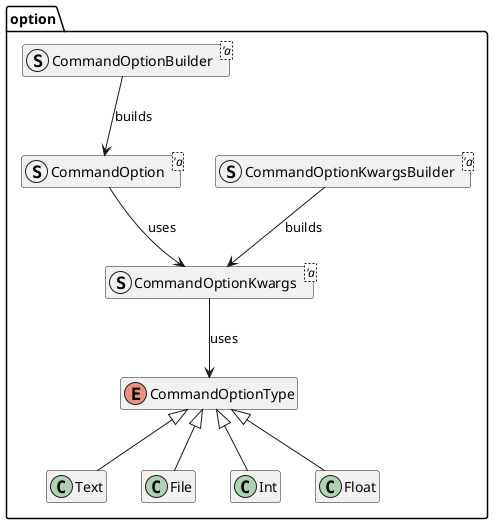 @startuml option
hide fields
hide methods

package option {
    struct CommandOptionKwargsBuilder<'a> {
    }
    struct CommandOptionKwargs<'a> {
    }
    struct CommandOptionBuilder<'a> {
    }
    struct CommandOption<'a> {
    }
    enum CommandOptionType {
    }

    CommandOptionKwargsBuilder --> CommandOptionKwargs : builds
    CommandOptionBuilder --> CommandOption : builds
    CommandOption --> CommandOptionKwargs : uses
    CommandOptionKwargs --> CommandOptionType : uses
    CommandOptionType <|-- Text
    CommandOptionType <|-- File
    CommandOptionType <|-- Int
    CommandOptionType <|-- Float
}
@enduml
